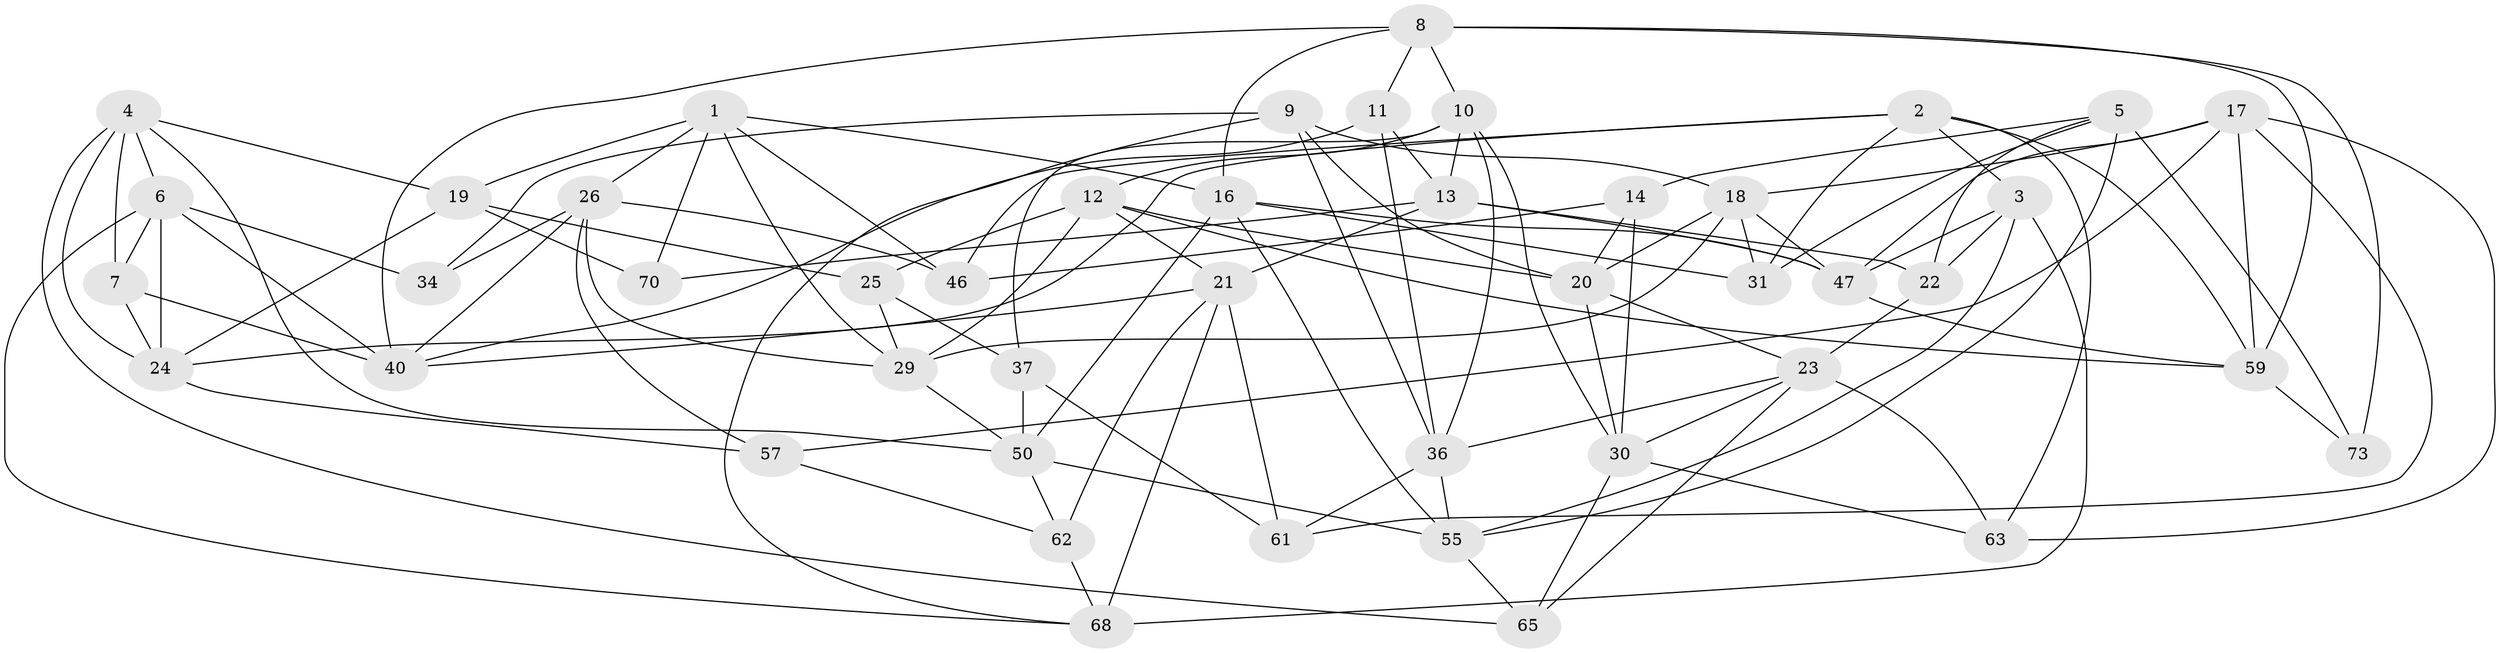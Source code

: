 // Generated by graph-tools (version 1.1) at 2025/24/03/03/25 07:24:27]
// undirected, 45 vertices, 115 edges
graph export_dot {
graph [start="1"]
  node [color=gray90,style=filled];
  1 [super="+35"];
  2 [super="+42"];
  3 [super="+64"];
  4 [super="+58"];
  5 [super="+28"];
  6 [super="+56"];
  7;
  8 [super="+43"];
  9 [super="+15"];
  10 [super="+52"];
  11;
  12 [super="+48"];
  13 [super="+33"];
  14;
  16 [super="+67"];
  17 [super="+44"];
  18 [super="+72"];
  19 [super="+60"];
  20 [super="+38"];
  21 [super="+45"];
  22;
  23 [super="+54"];
  24 [super="+32"];
  25;
  26 [super="+27"];
  29 [super="+41"];
  30 [super="+49"];
  31;
  34;
  36 [super="+39"];
  37;
  40 [super="+66"];
  46;
  47 [super="+53"];
  50 [super="+51"];
  55 [super="+74"];
  57;
  59 [super="+69"];
  61;
  62;
  63;
  65;
  68 [super="+71"];
  70;
  73;
  1 -- 46;
  1 -- 29;
  1 -- 70;
  1 -- 19;
  1 -- 26;
  1 -- 16;
  2 -- 63;
  2 -- 59;
  2 -- 24;
  2 -- 3;
  2 -- 46;
  2 -- 31;
  3 -- 22;
  3 -- 55;
  3 -- 68 [weight=2];
  3 -- 47;
  4 -- 65;
  4 -- 6;
  4 -- 24;
  4 -- 19;
  4 -- 7;
  4 -- 50;
  5 -- 22;
  5 -- 73 [weight=2];
  5 -- 31;
  5 -- 14;
  5 -- 55;
  6 -- 40;
  6 -- 24;
  6 -- 34;
  6 -- 7;
  6 -- 68;
  7 -- 40;
  7 -- 24;
  8 -- 59;
  8 -- 11;
  8 -- 10;
  8 -- 16;
  8 -- 40;
  8 -- 73;
  9 -- 36;
  9 -- 68;
  9 -- 34 [weight=2];
  9 -- 18;
  9 -- 20;
  10 -- 36;
  10 -- 30;
  10 -- 37;
  10 -- 12;
  10 -- 13;
  11 -- 36;
  11 -- 40;
  11 -- 13;
  12 -- 59;
  12 -- 25;
  12 -- 21;
  12 -- 29;
  12 -- 20;
  13 -- 21;
  13 -- 70;
  13 -- 22;
  13 -- 47;
  14 -- 46;
  14 -- 30;
  14 -- 20;
  16 -- 31;
  16 -- 50;
  16 -- 55;
  16 -- 47;
  17 -- 63;
  17 -- 61;
  17 -- 59;
  17 -- 18;
  17 -- 47;
  17 -- 57;
  18 -- 47;
  18 -- 20;
  18 -- 29;
  18 -- 31;
  19 -- 25;
  19 -- 70 [weight=2];
  19 -- 24;
  20 -- 30;
  20 -- 23;
  21 -- 62;
  21 -- 61;
  21 -- 68;
  21 -- 40;
  22 -- 23;
  23 -- 65;
  23 -- 63;
  23 -- 30;
  23 -- 36;
  24 -- 57;
  25 -- 37;
  25 -- 29;
  26 -- 40;
  26 -- 57;
  26 -- 29;
  26 -- 34;
  26 -- 46;
  29 -- 50;
  30 -- 65;
  30 -- 63;
  36 -- 55;
  36 -- 61;
  37 -- 61;
  37 -- 50;
  47 -- 59;
  50 -- 62;
  50 -- 55;
  55 -- 65;
  57 -- 62;
  59 -- 73;
  62 -- 68;
}
